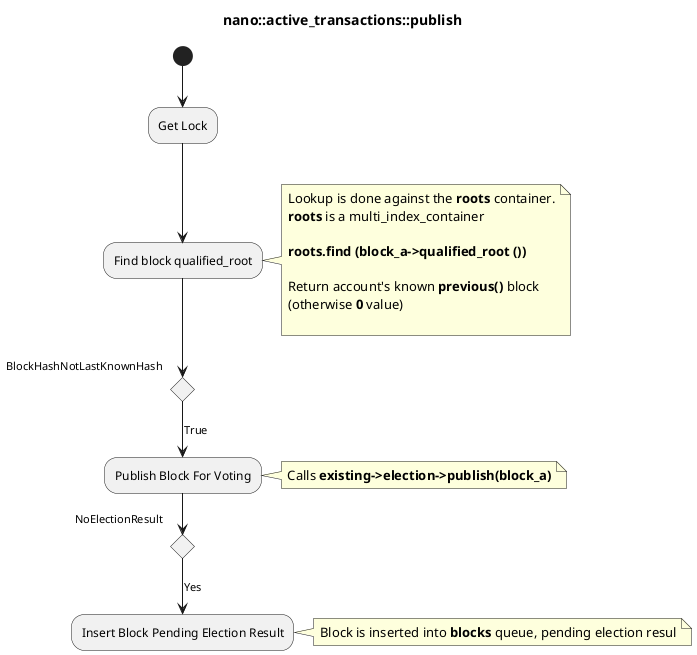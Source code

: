 @startuml

title: nano::active_transactions::publish

(*)--> Get Lock
--> Find block qualified_root
note right
Lookup is done against the **roots** container.
**roots** is a multi_index_container

**roots.find (block_a->qualified_root ())**

Return account's known **previous()** block 
(otherwise **0** value) 

end note

if BlockHashNotLastKnownHash
-->[True] Publish Block For Voting
note right
Calls **existing->election->publish(block_a)**
end note

 if NoElectionResult
 -->[Yes] Insert Block Pending Election Result
 note right
 Block is inserted into **blocks** queue, pending election resul
 end note
end if
@enduml

--> Return status of result (**true**|**false**)
-->(*)

